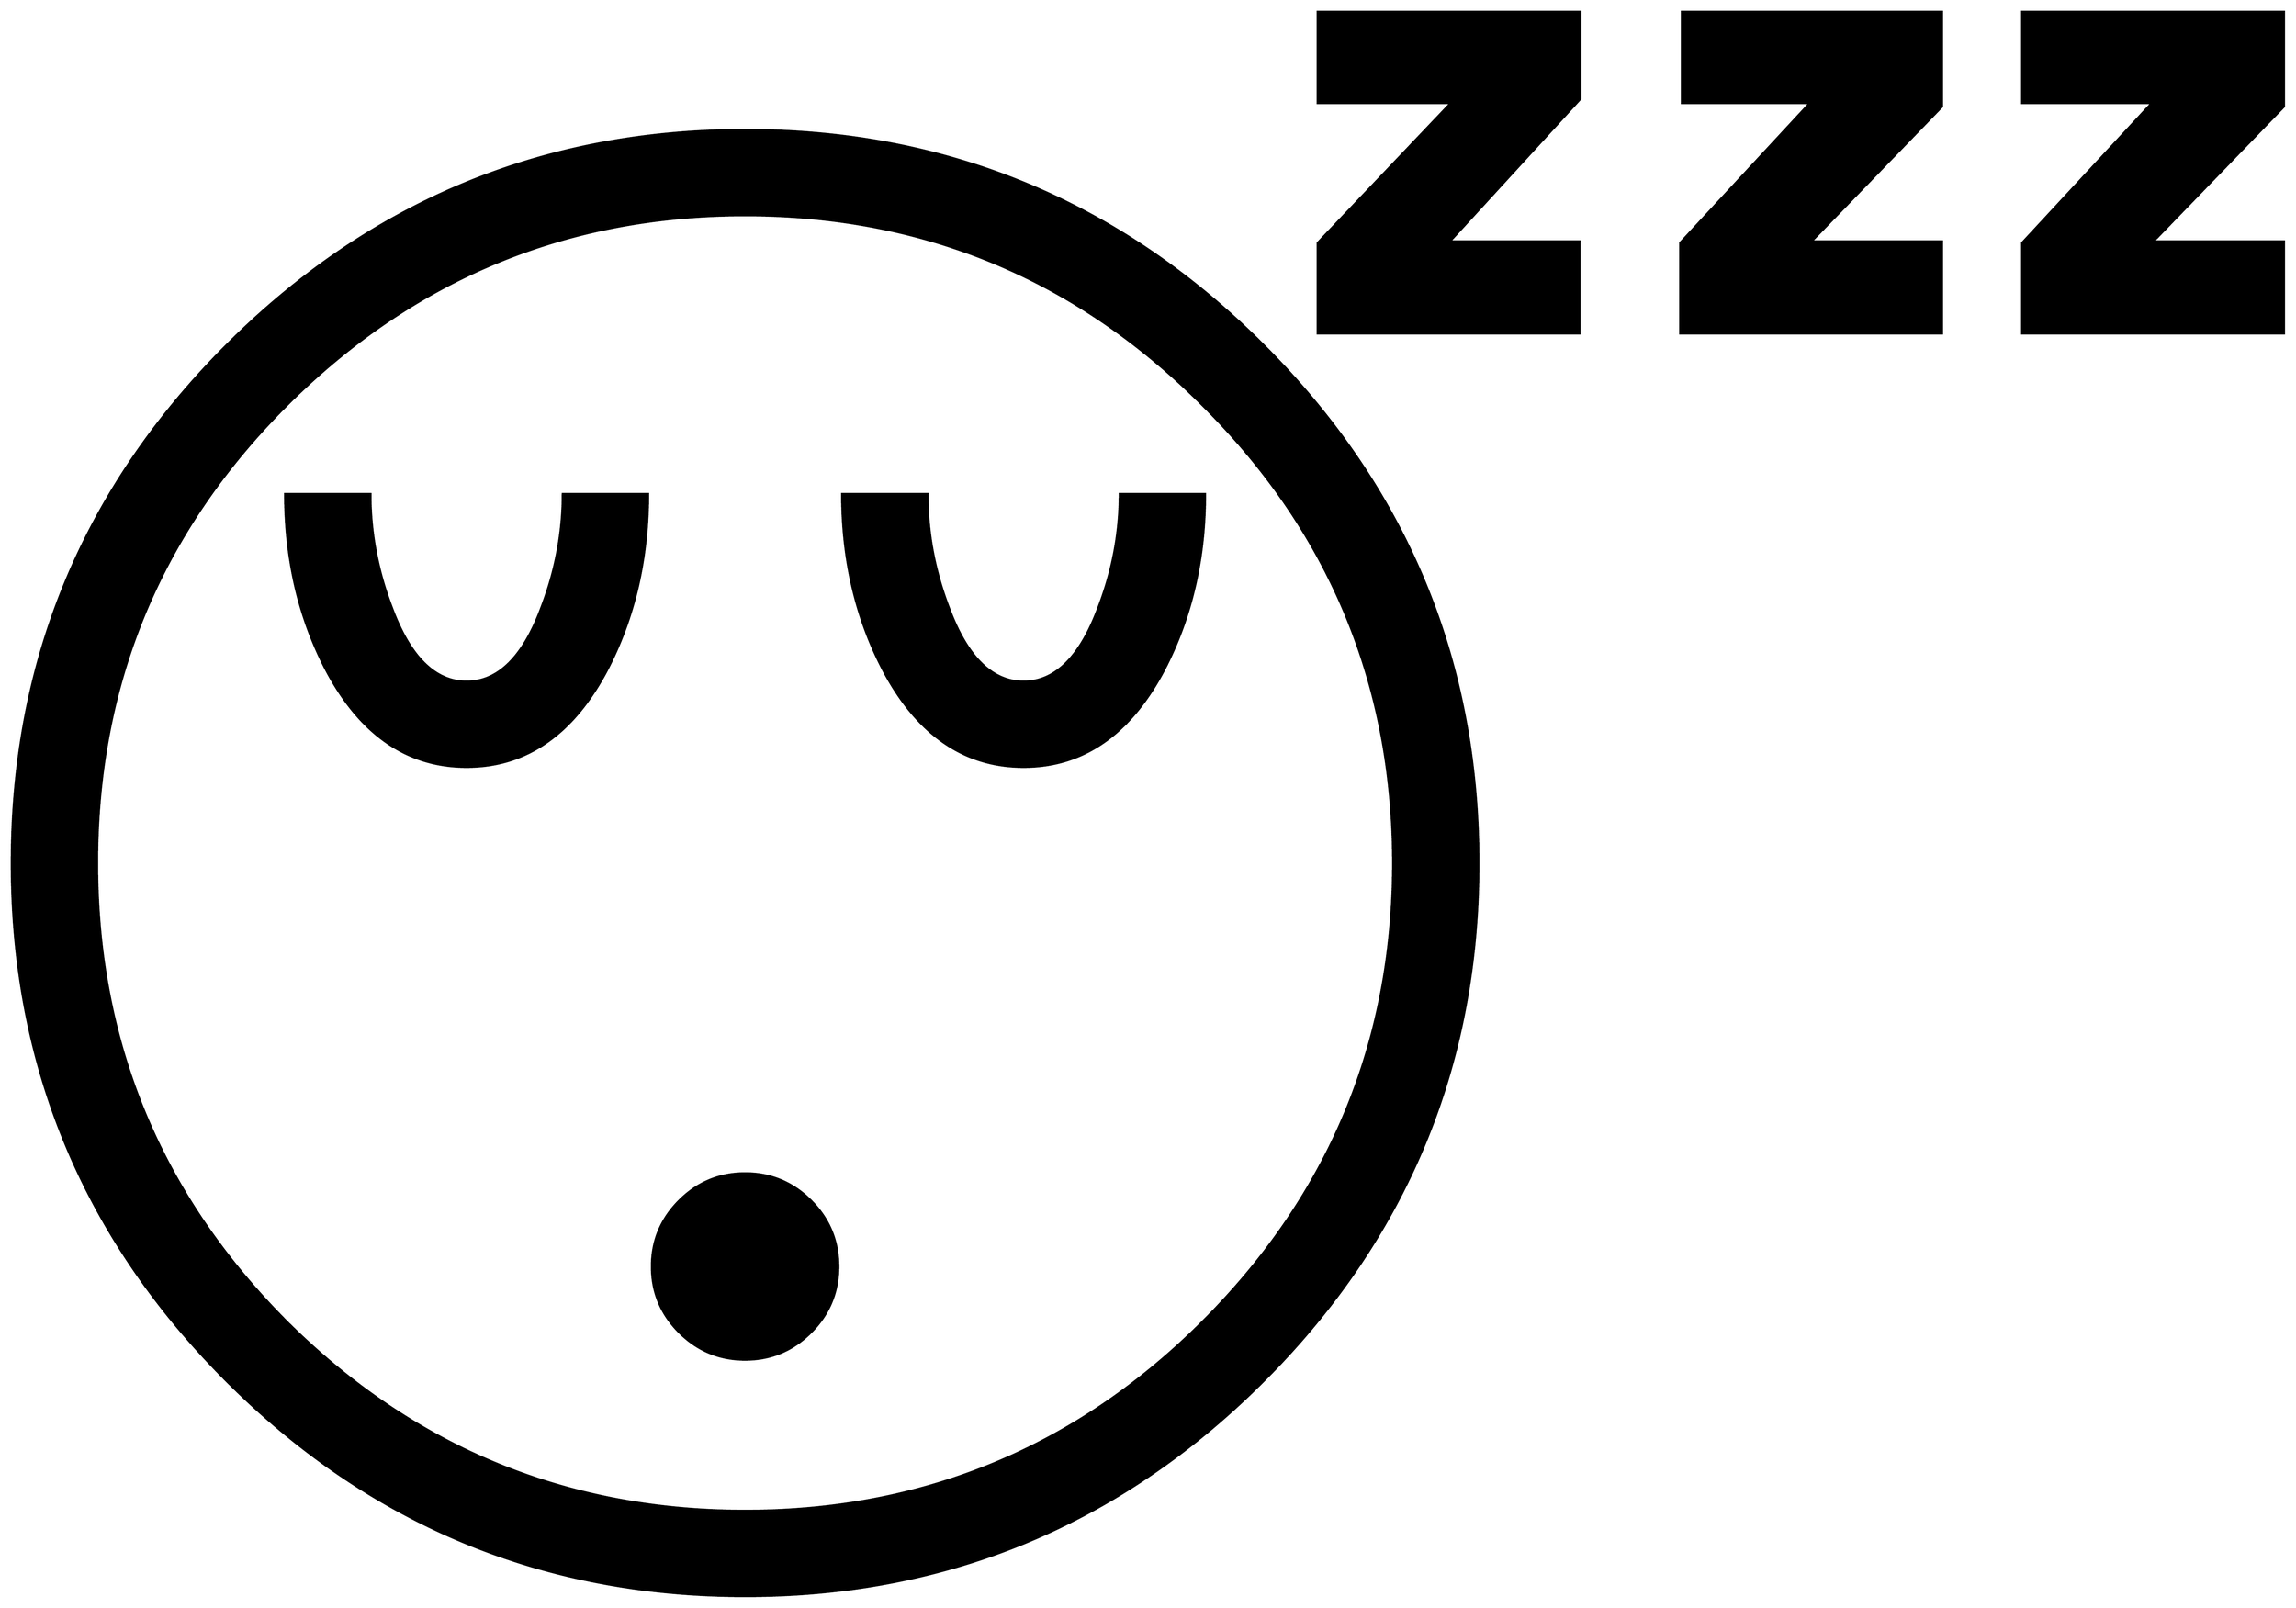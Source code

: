 


\begin{tikzpicture}[y=0.80pt, x=0.80pt, yscale=-1.0, xscale=1.0, inner sep=0pt, outer sep=0pt]
\begin{scope}[shift={(100.0,1775.0)},nonzero rule]
  \path[draw=.,fill=.,line width=1.600pt] (2734.0,-1200.0) --
    (2428.0,-1200.0) -- (2428.0,-1306.0) -- (2579.0,-1469.0) --
    (2428.0,-1469.0) -- (2428.0,-1576.0) -- (2734.0,-1576.0) --
    (2734.0,-1465.0) -- (2582.0,-1308.0) -- (2734.0,-1308.0) --
    (2734.0,-1200.0) -- cycle(2335.0,-1200.0) --
    (2029.0,-1200.0) -- (2029.0,-1306.0) -- (2180.0,-1469.0) --
    (2031.0,-1469.0) -- (2031.0,-1576.0) -- (2335.0,-1576.0) --
    (2335.0,-1465.0) -- (2183.0,-1308.0) -- (2335.0,-1308.0) --
    (2335.0,-1200.0) -- cycle(1913.0,-1474.0) --
    (1761.0,-1308.0) -- (1912.0,-1308.0) -- (1912.0,-1200.0) --
    (1606.0,-1200.0) -- (1606.0,-1306.0) -- (1761.0,-1469.0) --
    (1606.0,-1469.0) -- (1606.0,-1576.0) -- (1913.0,-1576.0) --
    (1913.0,-1474.0) -- cycle(1794.0,-582.0) .. controls
    (1794.0,-346.0) and (1710.333,-144.333) .. (1543.0,23.0) ..
    controls (1375.667,190.333) and (1174.0,274.0) .. (938.0,274.0)
    .. controls (702.0,274.0) and (500.333,190.333) .. (333.0,23.0)
    .. controls (165.667,-144.333) and (82.0,-346.0) ..
    (82.0,-582.0) .. controls (82.0,-818.0) and (165.667,-1019.667)
    .. (333.0,-1187.0) .. controls (500.333,-1354.333) and
    (702.0,-1438.0) .. (938.0,-1438.0) .. controls
    (1174.0,-1438.0) and (1375.667,-1354.333) .. (1543.0,-1187.0) ..
    controls (1710.333,-1019.667) and (1794.0,-818.0) ..
    (1794.0,-582.0) -- cycle(1694.0,-582.0) .. controls
    (1694.0,-790.667) and (1620.0,-968.667) .. (1472.0,-1116.0) ..
    controls (1324.667,-1264.0) and (1146.667,-1338.0) ..
    (938.0,-1338.0) .. controls (729.333,-1338.0) and
    (551.0,-1264.0) .. (403.0,-1116.0) .. controls
    (255.667,-968.667) and (182.0,-790.667) .. (182.0,-582.0) ..
    controls (182.0,-373.333) and (255.667,-195.0) .. (403.0,-47.0)
    .. controls (551.0,100.333) and (729.333,174.0) .. (938.0,174.0)
    .. controls (1146.667,174.0) and (1324.667,100.333) ..
    (1472.0,-47.0) .. controls (1620.0,-195.0) and
    (1694.0,-373.333) .. (1694.0,-582.0) -- cycle(1475.0,-1013.0)
    .. controls (1475.0,-937.0) and (1459.0,-868.333) ..
    (1427.0,-807.0) .. controls (1387.0,-731.667) and
    (1332.333,-694.0) .. (1263.0,-694.0) .. controls
    (1193.667,-694.0) and (1139.0,-731.667) .. (1099.0,-807.0) ..
    controls (1067.0,-868.333) and (1051.0,-937.0) ..
    (1051.0,-1013.0) -- (1151.0,-1013.0) .. controls
    (1151.0,-967.667) and (1159.333,-923.333) .. (1176.0,-880.0) ..
    controls (1197.333,-822.667) and (1226.333,-794.0) ..
    (1263.0,-794.0) .. controls (1299.667,-794.0) and
    (1328.667,-822.667) .. (1350.0,-880.0) .. controls
    (1366.667,-923.333) and (1375.0,-967.667) .. (1375.0,-1013.0) --
    (1475.0,-1013.0) -- cycle(825.0,-1013.0) .. controls
    (825.0,-937.0) and (809.0,-868.333) .. (777.0,-807.0) ..
    controls (737.0,-731.667) and (682.333,-694.0) .. (613.0,-694.0)
    .. controls (543.667,-694.0) and (489.0,-731.667) ..
    (449.0,-807.0) .. controls (417.0,-868.333) and (401.0,-937.0)
    .. (401.0,-1013.0) -- (501.0,-1013.0) .. controls
    (501.0,-967.667) and (509.333,-923.333) .. (526.0,-880.0) ..
    controls (547.333,-822.667) and (576.333,-794.0) .. (613.0,-794.0)
    .. controls (649.667,-794.0) and (678.667,-822.667) ..
    (700.0,-880.0) .. controls (716.667,-923.333) and (725.0,-967.667)
    .. (725.0,-1013.0) -- (825.0,-1013.0) --
    cycle(1047.0,-111.0) .. controls (1047.0,-81.0) and
    (1036.333,-55.333) .. (1015.0,-34.0) .. controls (993.667,-12.667)
    and (968.0,-2.0) .. (938.0,-2.0) .. controls (908.0,-2.0)
    and (882.333,-12.667) .. (861.0,-34.0) .. controls (839.667,-55.333)
    and (829.0,-81.0) .. (829.0,-111.0) .. controls
    (829.0,-141.0) and (839.667,-166.667) .. (861.0,-188.0) ..
    controls (882.333,-209.333) and (908.0,-220.0) .. (938.0,-220.0)
    .. controls (968.0,-220.0) and (993.667,-209.333) ..
    (1015.0,-188.0) .. controls (1036.333,-166.667) and
    (1047.0,-141.0) .. (1047.0,-111.0) -- cycle;
\end{scope}

\end{tikzpicture}

